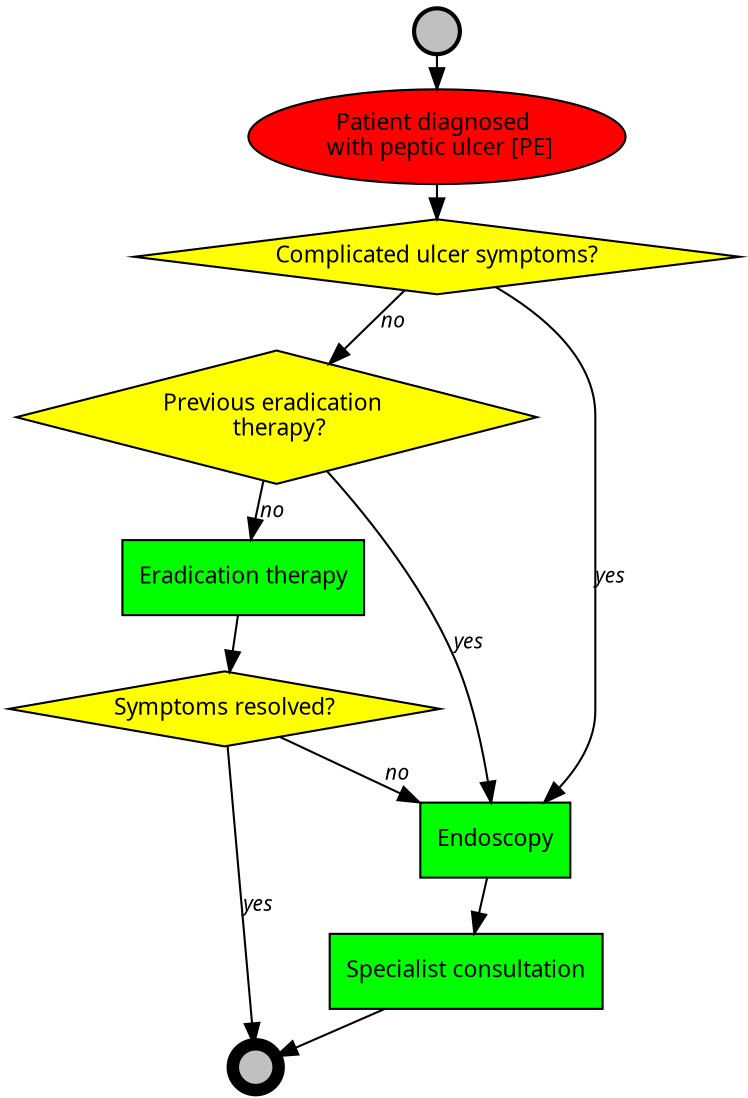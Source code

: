 digraph PE {
	ranksep=0.1;
	node [shape=box, style=filled, fillcolor=green, fontname=Calibri, fontsize=11];
	edge [fontname="Calibri Italic", fontsize=10];

	// Context
	c_pe [label="Patient diagnosed \n with peptic ulcer [PE]", shape=oval, style=filled, fillcolor=red];
	
	// Event nodes
	e_start [shape=circle, label="", width=0.3, penwidth=2, fillcolor="gray"];
	e_end [shape=circle, label="", width=0.3, penwidth=6, fillcolor="gray"];
	
	// Decision nodes
	d_symptoms [shape=diamond, fillcolor=yellow, label="Complicated ulcer symptoms?"];
	//d_current_nsaid [shape=diamond, fillcolor=yellow, label="Currently using NSAID?"];
	d_prev_et [shape=diamond, fillcolor=yellow, label="Previous eradication \n therapy?"];
	d_resolved [shape=diamond, fillcolor=yellow, label="Symptoms resolved?"];

	// Action nodes
	// a_stop_nsaid [label="Stop NSAID"];
	a_et [label="Eradication therapy"];
	a_endo [label="Endoscopy"];
	a_consult [label="Specialist consultation"];
	
	// Arcs
	e_start -> c_pe -> d_symptoms;
	d_symptoms -> a_endo [label="yes"];
	a_endo -> a_consult -> e_end;
	d_symptoms -> d_prev_et [label="no"];
//	d_current_nsaid -> a_stop_nsaid [label="yes"];
//	a_stop_nsaid -> e_end;
//	d_current_nsaid -> d_prev_et [label="no"];
	d_prev_et -> a_endo [label="yes"];
	d_prev_et -> a_et [label="no"];
	a_et -> d_resolved;
	d_resolved -> e_end [label="yes"];
	d_resolved -> a_endo [label="no"];
}